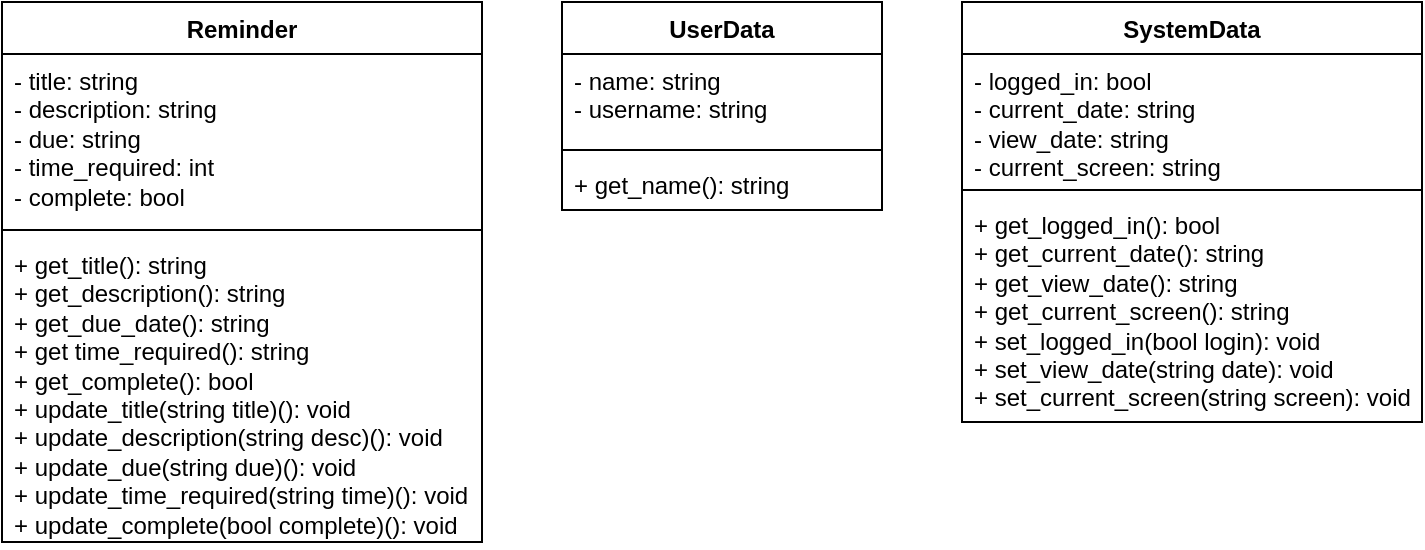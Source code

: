 <mxfile version="22.1.17" type="github">
  <diagram name="Page-1" id="c4acf3e9-155e-7222-9cf6-157b1a14988f">
    <mxGraphModel dx="864" dy="641" grid="1" gridSize="10" guides="1" tooltips="1" connect="1" arrows="1" fold="1" page="1" pageScale="1" pageWidth="1169" pageHeight="827" background="none" math="0" shadow="0">
      <root>
        <mxCell id="0" />
        <mxCell id="1" parent="0" />
        <mxCell id="jWYIhjq5WVWF0J4V_v9q-1" value="Reminder" style="swimlane;fontStyle=1;align=center;verticalAlign=top;childLayout=stackLayout;horizontal=1;startSize=26;horizontalStack=0;resizeParent=1;resizeParentMax=0;resizeLast=0;collapsible=1;marginBottom=0;whiteSpace=wrap;html=1;" vertex="1" parent="1">
          <mxGeometry x="40" y="40" width="240" height="270" as="geometry">
            <mxRectangle x="40" y="40" width="100" height="30" as="alternateBounds" />
          </mxGeometry>
        </mxCell>
        <mxCell id="jWYIhjq5WVWF0J4V_v9q-2" value="- title: string&lt;br&gt;- description: string&lt;br&gt;- due: string&lt;br&gt;- time_required: int&lt;br&gt;- complete: bool" style="text;strokeColor=none;fillColor=none;align=left;verticalAlign=top;spacingLeft=4;spacingRight=4;overflow=hidden;rotatable=0;points=[[0,0.5],[1,0.5]];portConstraint=eastwest;whiteSpace=wrap;html=1;" vertex="1" parent="jWYIhjq5WVWF0J4V_v9q-1">
          <mxGeometry y="26" width="240" height="84" as="geometry" />
        </mxCell>
        <mxCell id="jWYIhjq5WVWF0J4V_v9q-3" value="" style="line;strokeWidth=1;fillColor=none;align=left;verticalAlign=middle;spacingTop=-1;spacingLeft=3;spacingRight=3;rotatable=0;labelPosition=right;points=[];portConstraint=eastwest;strokeColor=inherit;" vertex="1" parent="jWYIhjq5WVWF0J4V_v9q-1">
          <mxGeometry y="110" width="240" height="8" as="geometry" />
        </mxCell>
        <mxCell id="jWYIhjq5WVWF0J4V_v9q-4" value="+ get_title(): string&lt;br&gt;+ get_description(): string&lt;br&gt;+ get_due_date(): string&lt;br&gt;+ get time_required(): string&lt;br&gt;+ get_complete(): bool&lt;br style=&quot;border-color: var(--border-color);&quot;&gt;+ update_title(string title)(): void&lt;br style=&quot;border-color: var(--border-color);&quot;&gt;+ update_description(string desc)(): void&lt;br style=&quot;border-color: var(--border-color);&quot;&gt;+ update_due(string due)(): void&lt;br style=&quot;border-color: var(--border-color);&quot;&gt;+ update_time_required(string time)(): void&lt;br style=&quot;border-color: var(--border-color);&quot;&gt;+ update_complete(bool complete)(): void" style="text;strokeColor=none;fillColor=none;align=left;verticalAlign=top;spacingLeft=4;spacingRight=4;overflow=hidden;rotatable=0;points=[[0,0.5],[1,0.5]];portConstraint=eastwest;whiteSpace=wrap;html=1;" vertex="1" parent="jWYIhjq5WVWF0J4V_v9q-1">
          <mxGeometry y="118" width="240" height="152" as="geometry" />
        </mxCell>
        <mxCell id="jWYIhjq5WVWF0J4V_v9q-5" value="UserData" style="swimlane;fontStyle=1;align=center;verticalAlign=top;childLayout=stackLayout;horizontal=1;startSize=26;horizontalStack=0;resizeParent=1;resizeParentMax=0;resizeLast=0;collapsible=1;marginBottom=0;whiteSpace=wrap;html=1;" vertex="1" parent="1">
          <mxGeometry x="320" y="40" width="160" height="104" as="geometry" />
        </mxCell>
        <mxCell id="jWYIhjq5WVWF0J4V_v9q-6" value="- name: string&lt;br&gt;- username: string" style="text;strokeColor=none;fillColor=none;align=left;verticalAlign=top;spacingLeft=4;spacingRight=4;overflow=hidden;rotatable=0;points=[[0,0.5],[1,0.5]];portConstraint=eastwest;whiteSpace=wrap;html=1;" vertex="1" parent="jWYIhjq5WVWF0J4V_v9q-5">
          <mxGeometry y="26" width="160" height="44" as="geometry" />
        </mxCell>
        <mxCell id="jWYIhjq5WVWF0J4V_v9q-7" value="" style="line;strokeWidth=1;fillColor=none;align=left;verticalAlign=middle;spacingTop=-1;spacingLeft=3;spacingRight=3;rotatable=0;labelPosition=right;points=[];portConstraint=eastwest;strokeColor=inherit;" vertex="1" parent="jWYIhjq5WVWF0J4V_v9q-5">
          <mxGeometry y="70" width="160" height="8" as="geometry" />
        </mxCell>
        <mxCell id="jWYIhjq5WVWF0J4V_v9q-8" value="+ get_name(): string" style="text;strokeColor=none;fillColor=none;align=left;verticalAlign=top;spacingLeft=4;spacingRight=4;overflow=hidden;rotatable=0;points=[[0,0.5],[1,0.5]];portConstraint=eastwest;whiteSpace=wrap;html=1;" vertex="1" parent="jWYIhjq5WVWF0J4V_v9q-5">
          <mxGeometry y="78" width="160" height="26" as="geometry" />
        </mxCell>
        <mxCell id="jWYIhjq5WVWF0J4V_v9q-9" value="SystemData" style="swimlane;fontStyle=1;align=center;verticalAlign=top;childLayout=stackLayout;horizontal=1;startSize=26;horizontalStack=0;resizeParent=1;resizeParentMax=0;resizeLast=0;collapsible=1;marginBottom=0;whiteSpace=wrap;html=1;" vertex="1" parent="1">
          <mxGeometry x="520" y="40" width="230" height="210" as="geometry" />
        </mxCell>
        <mxCell id="jWYIhjq5WVWF0J4V_v9q-10" value="- logged_in: bool&lt;br&gt;- current_date: string&lt;br&gt;- view_date: string&lt;br&gt;- current_screen: string" style="text;strokeColor=none;fillColor=none;align=left;verticalAlign=top;spacingLeft=4;spacingRight=4;overflow=hidden;rotatable=0;points=[[0,0.5],[1,0.5]];portConstraint=eastwest;whiteSpace=wrap;html=1;" vertex="1" parent="jWYIhjq5WVWF0J4V_v9q-9">
          <mxGeometry y="26" width="230" height="64" as="geometry" />
        </mxCell>
        <mxCell id="jWYIhjq5WVWF0J4V_v9q-11" value="" style="line;strokeWidth=1;fillColor=none;align=left;verticalAlign=middle;spacingTop=-1;spacingLeft=3;spacingRight=3;rotatable=0;labelPosition=right;points=[];portConstraint=eastwest;strokeColor=inherit;" vertex="1" parent="jWYIhjq5WVWF0J4V_v9q-9">
          <mxGeometry y="90" width="230" height="8" as="geometry" />
        </mxCell>
        <mxCell id="jWYIhjq5WVWF0J4V_v9q-12" value="+ get_logged_in(): bool&lt;br&gt;+ get_current_date(): string&lt;br&gt;+ get_view_date(): string&lt;br&gt;+ get_current_screen(): string&lt;br&gt;+ set_logged_in(bool login): void&lt;br&gt;+ set_view_date(string date): void&lt;br&gt;+ set_current_screen(string screen): void" style="text;strokeColor=none;fillColor=none;align=left;verticalAlign=top;spacingLeft=4;spacingRight=4;overflow=hidden;rotatable=0;points=[[0,0.5],[1,0.5]];portConstraint=eastwest;whiteSpace=wrap;html=1;" vertex="1" parent="jWYIhjq5WVWF0J4V_v9q-9">
          <mxGeometry y="98" width="230" height="112" as="geometry" />
        </mxCell>
      </root>
    </mxGraphModel>
  </diagram>
</mxfile>
